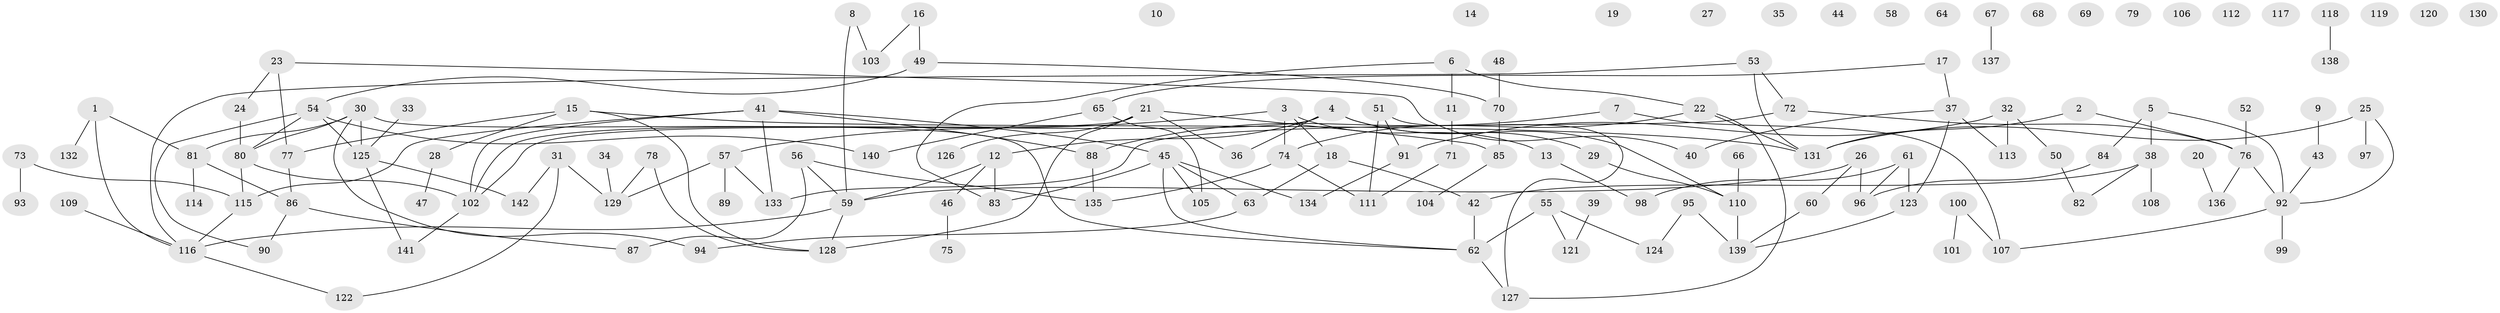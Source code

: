 // Generated by graph-tools (version 1.1) at 2025/33/03/09/25 02:33:26]
// undirected, 142 vertices, 168 edges
graph export_dot {
graph [start="1"]
  node [color=gray90,style=filled];
  1;
  2;
  3;
  4;
  5;
  6;
  7;
  8;
  9;
  10;
  11;
  12;
  13;
  14;
  15;
  16;
  17;
  18;
  19;
  20;
  21;
  22;
  23;
  24;
  25;
  26;
  27;
  28;
  29;
  30;
  31;
  32;
  33;
  34;
  35;
  36;
  37;
  38;
  39;
  40;
  41;
  42;
  43;
  44;
  45;
  46;
  47;
  48;
  49;
  50;
  51;
  52;
  53;
  54;
  55;
  56;
  57;
  58;
  59;
  60;
  61;
  62;
  63;
  64;
  65;
  66;
  67;
  68;
  69;
  70;
  71;
  72;
  73;
  74;
  75;
  76;
  77;
  78;
  79;
  80;
  81;
  82;
  83;
  84;
  85;
  86;
  87;
  88;
  89;
  90;
  91;
  92;
  93;
  94;
  95;
  96;
  97;
  98;
  99;
  100;
  101;
  102;
  103;
  104;
  105;
  106;
  107;
  108;
  109;
  110;
  111;
  112;
  113;
  114;
  115;
  116;
  117;
  118;
  119;
  120;
  121;
  122;
  123;
  124;
  125;
  126;
  127;
  128;
  129;
  130;
  131;
  132;
  133;
  134;
  135;
  136;
  137;
  138;
  139;
  140;
  141;
  142;
  1 -- 81;
  1 -- 116;
  1 -- 132;
  2 -- 76;
  2 -- 131;
  3 -- 13;
  3 -- 18;
  3 -- 57;
  3 -- 74;
  4 -- 12;
  4 -- 29;
  4 -- 36;
  4 -- 102;
  4 -- 110;
  5 -- 38;
  5 -- 84;
  5 -- 92;
  6 -- 11;
  6 -- 22;
  6 -- 83;
  7 -- 88;
  7 -- 107;
  8 -- 59;
  8 -- 103;
  9 -- 43;
  11 -- 71;
  12 -- 46;
  12 -- 59;
  12 -- 83;
  13 -- 98;
  15 -- 28;
  15 -- 77;
  15 -- 128;
  15 -- 131;
  16 -- 49;
  16 -- 103;
  17 -- 37;
  17 -- 65;
  18 -- 42;
  18 -- 63;
  20 -- 136;
  21 -- 36;
  21 -- 85;
  21 -- 102;
  21 -- 126;
  21 -- 128;
  22 -- 74;
  22 -- 127;
  22 -- 131;
  23 -- 24;
  23 -- 40;
  23 -- 77;
  24 -- 80;
  25 -- 92;
  25 -- 97;
  25 -- 131;
  26 -- 59;
  26 -- 60;
  26 -- 96;
  28 -- 47;
  29 -- 110;
  30 -- 62;
  30 -- 80;
  30 -- 81;
  30 -- 94;
  30 -- 125;
  31 -- 122;
  31 -- 129;
  31 -- 142;
  32 -- 50;
  32 -- 91;
  32 -- 113;
  33 -- 125;
  34 -- 129;
  37 -- 40;
  37 -- 113;
  37 -- 123;
  38 -- 42;
  38 -- 82;
  38 -- 108;
  39 -- 121;
  41 -- 45;
  41 -- 88;
  41 -- 102;
  41 -- 115;
  41 -- 133;
  42 -- 62;
  43 -- 92;
  45 -- 62;
  45 -- 63;
  45 -- 83;
  45 -- 105;
  45 -- 134;
  46 -- 75;
  48 -- 70;
  49 -- 54;
  49 -- 70;
  50 -- 82;
  51 -- 91;
  51 -- 111;
  51 -- 127;
  52 -- 76;
  53 -- 72;
  53 -- 116;
  53 -- 131;
  54 -- 80;
  54 -- 90;
  54 -- 125;
  54 -- 140;
  55 -- 62;
  55 -- 121;
  55 -- 124;
  56 -- 59;
  56 -- 87;
  56 -- 135;
  57 -- 89;
  57 -- 129;
  57 -- 133;
  59 -- 116;
  59 -- 128;
  60 -- 139;
  61 -- 96;
  61 -- 98;
  61 -- 123;
  62 -- 127;
  63 -- 94;
  65 -- 105;
  65 -- 140;
  66 -- 110;
  67 -- 137;
  70 -- 85;
  71 -- 111;
  72 -- 76;
  72 -- 133;
  73 -- 93;
  73 -- 115;
  74 -- 111;
  74 -- 135;
  76 -- 92;
  76 -- 136;
  77 -- 86;
  78 -- 128;
  78 -- 129;
  80 -- 102;
  80 -- 115;
  81 -- 86;
  81 -- 114;
  84 -- 96;
  85 -- 104;
  86 -- 87;
  86 -- 90;
  88 -- 135;
  91 -- 134;
  92 -- 99;
  92 -- 107;
  95 -- 124;
  95 -- 139;
  100 -- 101;
  100 -- 107;
  102 -- 141;
  109 -- 116;
  110 -- 139;
  115 -- 116;
  116 -- 122;
  118 -- 138;
  123 -- 139;
  125 -- 141;
  125 -- 142;
}
